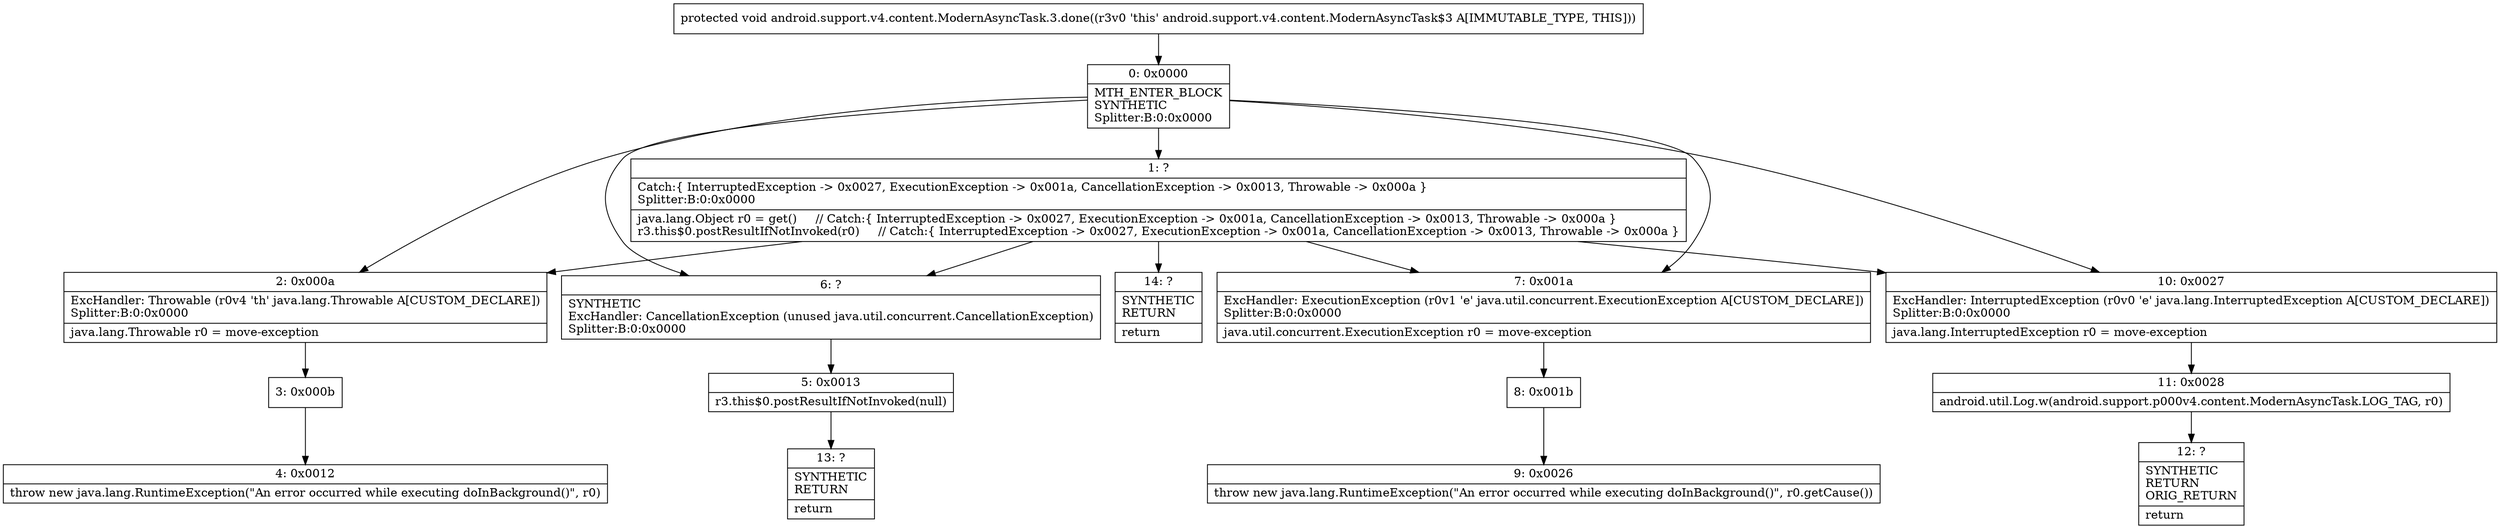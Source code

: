 digraph "CFG forandroid.support.v4.content.ModernAsyncTask.3.done()V" {
Node_0 [shape=record,label="{0\:\ 0x0000|MTH_ENTER_BLOCK\lSYNTHETIC\lSplitter:B:0:0x0000\l}"];
Node_1 [shape=record,label="{1\:\ ?|Catch:\{ InterruptedException \-\> 0x0027, ExecutionException \-\> 0x001a, CancellationException \-\> 0x0013, Throwable \-\> 0x000a \}\lSplitter:B:0:0x0000\l|java.lang.Object r0 = get()     \/\/ Catch:\{ InterruptedException \-\> 0x0027, ExecutionException \-\> 0x001a, CancellationException \-\> 0x0013, Throwable \-\> 0x000a \}\lr3.this$0.postResultIfNotInvoked(r0)     \/\/ Catch:\{ InterruptedException \-\> 0x0027, ExecutionException \-\> 0x001a, CancellationException \-\> 0x0013, Throwable \-\> 0x000a \}\l}"];
Node_2 [shape=record,label="{2\:\ 0x000a|ExcHandler: Throwable (r0v4 'th' java.lang.Throwable A[CUSTOM_DECLARE])\lSplitter:B:0:0x0000\l|java.lang.Throwable r0 = move\-exception\l}"];
Node_3 [shape=record,label="{3\:\ 0x000b}"];
Node_4 [shape=record,label="{4\:\ 0x0012|throw new java.lang.RuntimeException(\"An error occurred while executing doInBackground()\", r0)\l}"];
Node_5 [shape=record,label="{5\:\ 0x0013|r3.this$0.postResultIfNotInvoked(null)\l}"];
Node_6 [shape=record,label="{6\:\ ?|SYNTHETIC\lExcHandler: CancellationException (unused java.util.concurrent.CancellationException)\lSplitter:B:0:0x0000\l}"];
Node_7 [shape=record,label="{7\:\ 0x001a|ExcHandler: ExecutionException (r0v1 'e' java.util.concurrent.ExecutionException A[CUSTOM_DECLARE])\lSplitter:B:0:0x0000\l|java.util.concurrent.ExecutionException r0 = move\-exception\l}"];
Node_8 [shape=record,label="{8\:\ 0x001b}"];
Node_9 [shape=record,label="{9\:\ 0x0026|throw new java.lang.RuntimeException(\"An error occurred while executing doInBackground()\", r0.getCause())\l}"];
Node_10 [shape=record,label="{10\:\ 0x0027|ExcHandler: InterruptedException (r0v0 'e' java.lang.InterruptedException A[CUSTOM_DECLARE])\lSplitter:B:0:0x0000\l|java.lang.InterruptedException r0 = move\-exception\l}"];
Node_11 [shape=record,label="{11\:\ 0x0028|android.util.Log.w(android.support.p000v4.content.ModernAsyncTask.LOG_TAG, r0)\l}"];
Node_12 [shape=record,label="{12\:\ ?|SYNTHETIC\lRETURN\lORIG_RETURN\l|return\l}"];
Node_13 [shape=record,label="{13\:\ ?|SYNTHETIC\lRETURN\l|return\l}"];
Node_14 [shape=record,label="{14\:\ ?|SYNTHETIC\lRETURN\l|return\l}"];
MethodNode[shape=record,label="{protected void android.support.v4.content.ModernAsyncTask.3.done((r3v0 'this' android.support.v4.content.ModernAsyncTask$3 A[IMMUTABLE_TYPE, THIS])) }"];
MethodNode -> Node_0;
Node_0 -> Node_1;
Node_0 -> Node_10;
Node_0 -> Node_7;
Node_0 -> Node_6;
Node_0 -> Node_2;
Node_1 -> Node_10;
Node_1 -> Node_7;
Node_1 -> Node_6;
Node_1 -> Node_2;
Node_1 -> Node_14;
Node_2 -> Node_3;
Node_3 -> Node_4;
Node_5 -> Node_13;
Node_6 -> Node_5;
Node_7 -> Node_8;
Node_8 -> Node_9;
Node_10 -> Node_11;
Node_11 -> Node_12;
}

